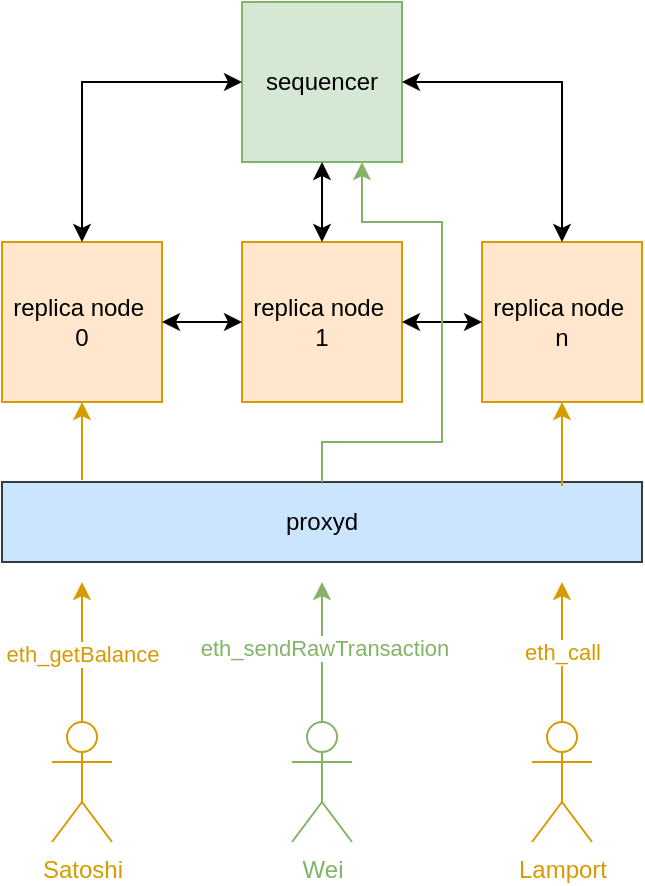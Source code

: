 <mxfile version="23.0.2" type="device">
  <diagram name="Page-1" id="wfzJzTfpGL3zwYFDhIin">
    <mxGraphModel dx="744" dy="854" grid="1" gridSize="10" guides="1" tooltips="1" connect="1" arrows="1" fold="1" page="1" pageScale="1" pageWidth="850" pageHeight="1100" math="0" shadow="0">
      <root>
        <mxCell id="0" />
        <mxCell id="1" parent="0" />
        <mxCell id="W-2ti6gzxwFcJQGq8vJ_-6" value="sequencer" style="whiteSpace=wrap;html=1;aspect=fixed;fillColor=#d5e8d4;strokeColor=#82b366;" vertex="1" parent="1">
          <mxGeometry x="280" y="80" width="80" height="80" as="geometry" />
        </mxCell>
        <mxCell id="W-2ti6gzxwFcJQGq8vJ_-7" value="replica node&amp;nbsp;&lt;br&gt;0" style="whiteSpace=wrap;html=1;aspect=fixed;fillColor=#ffe6cc;strokeColor=#d79b00;" vertex="1" parent="1">
          <mxGeometry x="160" y="200" width="80" height="80" as="geometry" />
        </mxCell>
        <mxCell id="W-2ti6gzxwFcJQGq8vJ_-12" value="proxyd" style="rounded=0;whiteSpace=wrap;html=1;fillColor=#cce5ff;strokeColor=#36393d;" vertex="1" parent="1">
          <mxGeometry x="160" y="320" width="320" height="40" as="geometry" />
        </mxCell>
        <mxCell id="W-2ti6gzxwFcJQGq8vJ_-24" value="replica node&amp;nbsp;&lt;br&gt;1" style="whiteSpace=wrap;html=1;aspect=fixed;fillColor=#ffe6cc;strokeColor=#d79b00;" vertex="1" parent="1">
          <mxGeometry x="280" y="200" width="80" height="80" as="geometry" />
        </mxCell>
        <mxCell id="W-2ti6gzxwFcJQGq8vJ_-25" value="replica node&amp;nbsp;&lt;br&gt;n" style="whiteSpace=wrap;html=1;aspect=fixed;fillColor=#ffe6cc;strokeColor=#d79b00;" vertex="1" parent="1">
          <mxGeometry x="400" y="200" width="80" height="80" as="geometry" />
        </mxCell>
        <mxCell id="W-2ti6gzxwFcJQGq8vJ_-26" value="Satoshi" style="shape=umlActor;verticalLabelPosition=bottom;verticalAlign=top;html=1;outlineConnect=0;fontColor=#D79B00;strokeColor=#D79B00;" vertex="1" parent="1">
          <mxGeometry x="185" y="440" width="30" height="60" as="geometry" />
        </mxCell>
        <mxCell id="W-2ti6gzxwFcJQGq8vJ_-46" style="edgeStyle=orthogonalEdgeStyle;rounded=0;orthogonalLoop=1;jettySize=auto;html=1;exitX=0.5;exitY=0;exitDx=0;exitDy=0;exitPerimeter=0;strokeColor=#82B366;" edge="1" parent="1" source="W-2ti6gzxwFcJQGq8vJ_-27">
          <mxGeometry relative="1" as="geometry">
            <mxPoint x="320" y="370" as="targetPoint" />
          </mxGeometry>
        </mxCell>
        <mxCell id="W-2ti6gzxwFcJQGq8vJ_-47" value="eth_sendRawTransaction" style="edgeLabel;html=1;align=center;verticalAlign=middle;resizable=0;points=[];fontColor=#82B366;" vertex="1" connectable="0" parent="W-2ti6gzxwFcJQGq8vJ_-46">
          <mxGeometry x="0.075" relative="1" as="geometry">
            <mxPoint as="offset" />
          </mxGeometry>
        </mxCell>
        <mxCell id="W-2ti6gzxwFcJQGq8vJ_-27" value="Wei" style="shape=umlActor;verticalLabelPosition=bottom;verticalAlign=top;html=1;outlineConnect=0;strokeColor=#82B366;fontColor=#82B366;" vertex="1" parent="1">
          <mxGeometry x="305" y="440" width="30" height="60" as="geometry" />
        </mxCell>
        <mxCell id="W-2ti6gzxwFcJQGq8vJ_-28" value="Lamport" style="shape=umlActor;verticalLabelPosition=bottom;verticalAlign=top;html=1;outlineConnect=0;strokeColor=#D79B00;fontColor=#D79B00;" vertex="1" parent="1">
          <mxGeometry x="425" y="440" width="30" height="60" as="geometry" />
        </mxCell>
        <mxCell id="W-2ti6gzxwFcJQGq8vJ_-30" value="" style="endArrow=classic;startArrow=classic;html=1;rounded=0;entryX=0;entryY=0.5;entryDx=0;entryDy=0;exitX=1;exitY=0.5;exitDx=0;exitDy=0;" edge="1" parent="1" source="W-2ti6gzxwFcJQGq8vJ_-24" target="W-2ti6gzxwFcJQGq8vJ_-25">
          <mxGeometry width="50" height="50" relative="1" as="geometry">
            <mxPoint x="340" y="430" as="sourcePoint" />
            <mxPoint x="390" y="380" as="targetPoint" />
          </mxGeometry>
        </mxCell>
        <mxCell id="W-2ti6gzxwFcJQGq8vJ_-32" value="" style="endArrow=classic;startArrow=classic;html=1;rounded=0;exitX=1;exitY=0.5;exitDx=0;exitDy=0;entryX=0;entryY=0.5;entryDx=0;entryDy=0;" edge="1" parent="1" source="W-2ti6gzxwFcJQGq8vJ_-7" target="W-2ti6gzxwFcJQGq8vJ_-24">
          <mxGeometry width="50" height="50" relative="1" as="geometry">
            <mxPoint x="340" y="430" as="sourcePoint" />
            <mxPoint x="390" y="380" as="targetPoint" />
          </mxGeometry>
        </mxCell>
        <mxCell id="W-2ti6gzxwFcJQGq8vJ_-36" value="" style="endArrow=classic;html=1;rounded=0;strokeColor=#D79B00;" edge="1" parent="1">
          <mxGeometry relative="1" as="geometry">
            <mxPoint x="440" y="440" as="sourcePoint" />
            <mxPoint x="440" y="370" as="targetPoint" />
          </mxGeometry>
        </mxCell>
        <mxCell id="W-2ti6gzxwFcJQGq8vJ_-37" value="eth_call" style="edgeLabel;resizable=0;html=1;align=center;verticalAlign=middle;fontColor=#D79B00;" connectable="0" vertex="1" parent="W-2ti6gzxwFcJQGq8vJ_-36">
          <mxGeometry relative="1" as="geometry" />
        </mxCell>
        <mxCell id="W-2ti6gzxwFcJQGq8vJ_-38" value="" style="endArrow=classic;startArrow=classic;html=1;rounded=0;exitX=0.5;exitY=0;exitDx=0;exitDy=0;entryX=0;entryY=0.5;entryDx=0;entryDy=0;" edge="1" parent="1" source="W-2ti6gzxwFcJQGq8vJ_-7" target="W-2ti6gzxwFcJQGq8vJ_-6">
          <mxGeometry width="50" height="50" relative="1" as="geometry">
            <mxPoint x="340" y="430" as="sourcePoint" />
            <mxPoint x="390" y="380" as="targetPoint" />
            <Array as="points">
              <mxPoint x="200" y="120" />
            </Array>
          </mxGeometry>
        </mxCell>
        <mxCell id="W-2ti6gzxwFcJQGq8vJ_-39" value="" style="endArrow=classic;startArrow=classic;html=1;rounded=0;exitX=0.5;exitY=0;exitDx=0;exitDy=0;entryX=0.5;entryY=1;entryDx=0;entryDy=0;" edge="1" parent="1" source="W-2ti6gzxwFcJQGq8vJ_-24" target="W-2ti6gzxwFcJQGq8vJ_-6">
          <mxGeometry width="50" height="50" relative="1" as="geometry">
            <mxPoint x="340" y="430" as="sourcePoint" />
            <mxPoint x="390" y="380" as="targetPoint" />
          </mxGeometry>
        </mxCell>
        <mxCell id="W-2ti6gzxwFcJQGq8vJ_-40" value="" style="endArrow=classic;startArrow=classic;html=1;rounded=0;exitX=0.5;exitY=0;exitDx=0;exitDy=0;entryX=1;entryY=0.5;entryDx=0;entryDy=0;" edge="1" parent="1" source="W-2ti6gzxwFcJQGq8vJ_-25" target="W-2ti6gzxwFcJQGq8vJ_-6">
          <mxGeometry width="50" height="50" relative="1" as="geometry">
            <mxPoint x="340" y="430" as="sourcePoint" />
            <mxPoint x="390" y="380" as="targetPoint" />
            <Array as="points">
              <mxPoint x="440" y="120" />
            </Array>
          </mxGeometry>
        </mxCell>
        <mxCell id="W-2ti6gzxwFcJQGq8vJ_-44" value="" style="endArrow=classic;html=1;rounded=0;exitX=0.5;exitY=0;exitDx=0;exitDy=0;exitPerimeter=0;fillColor=#ffcd28;strokeColor=#D79B00;gradientColor=#ffa500;" edge="1" parent="1" source="W-2ti6gzxwFcJQGq8vJ_-26">
          <mxGeometry width="50" height="50" relative="1" as="geometry">
            <mxPoint x="340" y="430" as="sourcePoint" />
            <mxPoint x="200" y="370" as="targetPoint" />
          </mxGeometry>
        </mxCell>
        <mxCell id="W-2ti6gzxwFcJQGq8vJ_-45" value="eth_getBalance" style="edgeLabel;html=1;align=center;verticalAlign=middle;resizable=0;points=[];fontColor=#D79B00;" vertex="1" connectable="0" parent="W-2ti6gzxwFcJQGq8vJ_-44">
          <mxGeometry x="-0.013" relative="1" as="geometry">
            <mxPoint as="offset" />
          </mxGeometry>
        </mxCell>
        <mxCell id="W-2ti6gzxwFcJQGq8vJ_-48" value="" style="endArrow=classic;html=1;rounded=0;exitX=0.125;exitY=-0.025;exitDx=0;exitDy=0;exitPerimeter=0;entryX=0.5;entryY=1;entryDx=0;entryDy=0;strokeColor=#D79B00;" edge="1" parent="1" source="W-2ti6gzxwFcJQGq8vJ_-12" target="W-2ti6gzxwFcJQGq8vJ_-7">
          <mxGeometry width="50" height="50" relative="1" as="geometry">
            <mxPoint x="340" y="430" as="sourcePoint" />
            <mxPoint x="390" y="380" as="targetPoint" />
          </mxGeometry>
        </mxCell>
        <mxCell id="W-2ti6gzxwFcJQGq8vJ_-49" value="" style="endArrow=classic;html=1;rounded=0;exitX=0.875;exitY=0.05;exitDx=0;exitDy=0;exitPerimeter=0;entryX=0.5;entryY=1;entryDx=0;entryDy=0;strokeColor=#D79B00;" edge="1" parent="1" source="W-2ti6gzxwFcJQGq8vJ_-12" target="W-2ti6gzxwFcJQGq8vJ_-25">
          <mxGeometry width="50" height="50" relative="1" as="geometry">
            <mxPoint x="340" y="430" as="sourcePoint" />
            <mxPoint x="390" y="380" as="targetPoint" />
          </mxGeometry>
        </mxCell>
        <mxCell id="W-2ti6gzxwFcJQGq8vJ_-51" value="" style="endArrow=classic;html=1;rounded=0;exitX=0.5;exitY=0;exitDx=0;exitDy=0;entryX=0.75;entryY=1;entryDx=0;entryDy=0;strokeColor=#82B366;" edge="1" parent="1" source="W-2ti6gzxwFcJQGq8vJ_-12" target="W-2ti6gzxwFcJQGq8vJ_-6">
          <mxGeometry width="50" height="50" relative="1" as="geometry">
            <mxPoint x="340" y="430" as="sourcePoint" />
            <mxPoint x="390" y="380" as="targetPoint" />
            <Array as="points">
              <mxPoint x="320" y="300" />
              <mxPoint x="380" y="300" />
              <mxPoint x="380" y="190" />
              <mxPoint x="340" y="190" />
            </Array>
          </mxGeometry>
        </mxCell>
      </root>
    </mxGraphModel>
  </diagram>
</mxfile>

